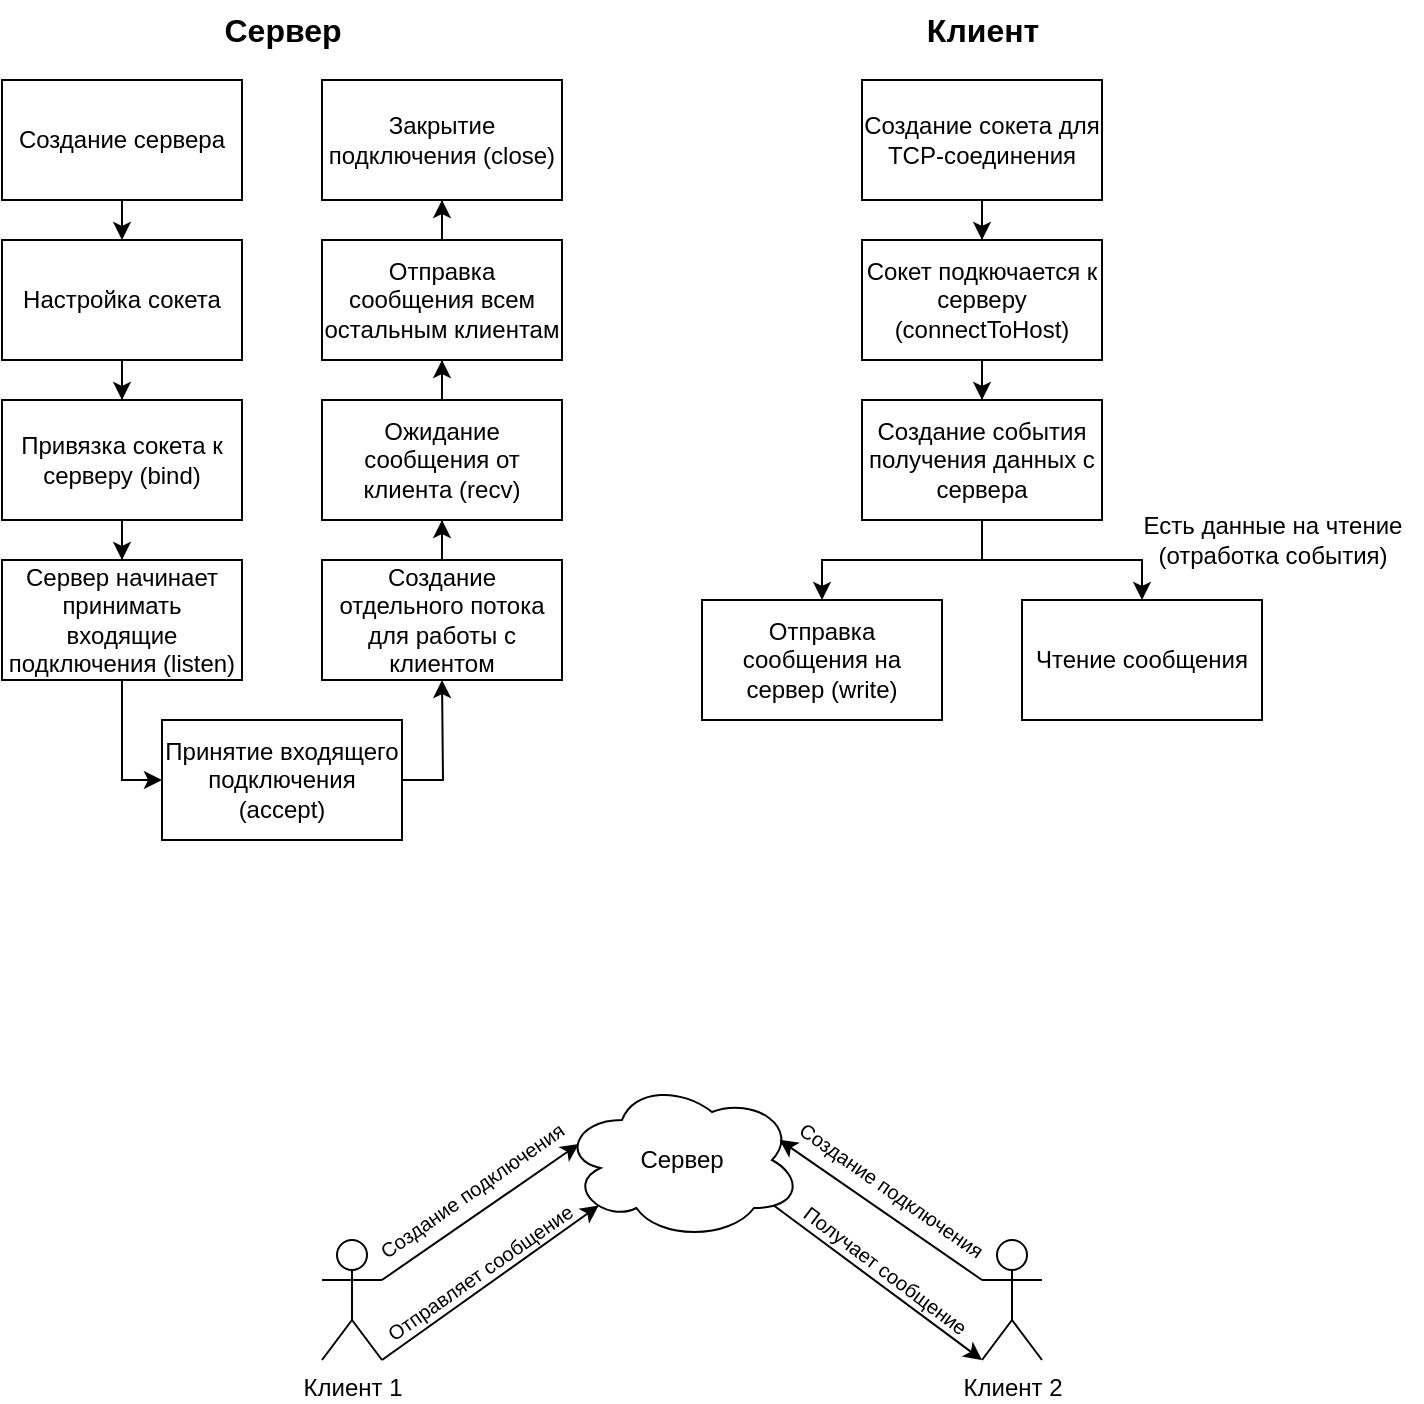 <mxfile version="24.7.17">
  <diagram name="Page-1" id="0MLpGY198FT-PRymO74k">
    <mxGraphModel dx="803" dy="482" grid="1" gridSize="10" guides="1" tooltips="1" connect="1" arrows="1" fold="1" page="1" pageScale="1" pageWidth="1169" pageHeight="827" math="0" shadow="0">
      <root>
        <mxCell id="0" />
        <mxCell id="1" parent="0" />
        <mxCell id="0A1cs9edvADzwp7JMRT6-33" value="" style="group" vertex="1" connectable="0" parent="1">
          <mxGeometry x="390" width="360" height="360" as="geometry" />
        </mxCell>
        <mxCell id="0A1cs9edvADzwp7JMRT6-21" value="&lt;b style=&quot;font-size: 16px;&quot;&gt;Клиент&lt;/b&gt;" style="text;html=1;align=center;verticalAlign=middle;resizable=0;points=[];autosize=1;strokeColor=none;fillColor=none;" vertex="1" parent="0A1cs9edvADzwp7JMRT6-33">
          <mxGeometry x="100" width="80" height="30" as="geometry" />
        </mxCell>
        <mxCell id="0A1cs9edvADzwp7JMRT6-28" style="edgeStyle=orthogonalEdgeStyle;rounded=0;orthogonalLoop=1;jettySize=auto;html=1;entryX=0.5;entryY=0;entryDx=0;entryDy=0;" edge="1" parent="0A1cs9edvADzwp7JMRT6-33" source="0A1cs9edvADzwp7JMRT6-22" target="0A1cs9edvADzwp7JMRT6-23">
          <mxGeometry relative="1" as="geometry" />
        </mxCell>
        <mxCell id="0A1cs9edvADzwp7JMRT6-22" value="Создание сокета для TCP-соединения" style="rounded=0;whiteSpace=wrap;html=1;" vertex="1" parent="0A1cs9edvADzwp7JMRT6-33">
          <mxGeometry x="80" y="40" width="120" height="60" as="geometry" />
        </mxCell>
        <mxCell id="0A1cs9edvADzwp7JMRT6-29" style="edgeStyle=orthogonalEdgeStyle;rounded=0;orthogonalLoop=1;jettySize=auto;html=1;entryX=0.5;entryY=0;entryDx=0;entryDy=0;" edge="1" parent="0A1cs9edvADzwp7JMRT6-33" source="0A1cs9edvADzwp7JMRT6-23" target="0A1cs9edvADzwp7JMRT6-25">
          <mxGeometry relative="1" as="geometry" />
        </mxCell>
        <mxCell id="0A1cs9edvADzwp7JMRT6-23" value="Сокет подкючается к серверу (connectToHost)" style="rounded=0;whiteSpace=wrap;html=1;" vertex="1" parent="0A1cs9edvADzwp7JMRT6-33">
          <mxGeometry x="80" y="120" width="120" height="60" as="geometry" />
        </mxCell>
        <mxCell id="0A1cs9edvADzwp7JMRT6-30" style="edgeStyle=orthogonalEdgeStyle;rounded=0;orthogonalLoop=1;jettySize=auto;html=1;entryX=0.5;entryY=0;entryDx=0;entryDy=0;" edge="1" parent="0A1cs9edvADzwp7JMRT6-33" source="0A1cs9edvADzwp7JMRT6-25" target="0A1cs9edvADzwp7JMRT6-26">
          <mxGeometry relative="1" as="geometry" />
        </mxCell>
        <mxCell id="0A1cs9edvADzwp7JMRT6-31" style="edgeStyle=orthogonalEdgeStyle;rounded=0;orthogonalLoop=1;jettySize=auto;html=1;entryX=0.5;entryY=0;entryDx=0;entryDy=0;" edge="1" parent="0A1cs9edvADzwp7JMRT6-33" source="0A1cs9edvADzwp7JMRT6-25" target="0A1cs9edvADzwp7JMRT6-27">
          <mxGeometry relative="1" as="geometry" />
        </mxCell>
        <mxCell id="0A1cs9edvADzwp7JMRT6-25" value="Создание события получения данных с сервера" style="rounded=0;whiteSpace=wrap;html=1;" vertex="1" parent="0A1cs9edvADzwp7JMRT6-33">
          <mxGeometry x="80" y="200" width="120" height="60" as="geometry" />
        </mxCell>
        <mxCell id="0A1cs9edvADzwp7JMRT6-26" value="Отправка сообщения на сервер (write)" style="rounded=0;whiteSpace=wrap;html=1;" vertex="1" parent="0A1cs9edvADzwp7JMRT6-33">
          <mxGeometry y="300" width="120" height="60" as="geometry" />
        </mxCell>
        <mxCell id="0A1cs9edvADzwp7JMRT6-27" value="Чтение сообщения" style="rounded=0;whiteSpace=wrap;html=1;" vertex="1" parent="0A1cs9edvADzwp7JMRT6-33">
          <mxGeometry x="160" y="300" width="120" height="60" as="geometry" />
        </mxCell>
        <mxCell id="0A1cs9edvADzwp7JMRT6-32" value="Есть данные на чтение&lt;div&gt;(отработка события)&lt;/div&gt;" style="text;html=1;align=center;verticalAlign=middle;resizable=0;points=[];autosize=1;strokeColor=none;fillColor=none;" vertex="1" parent="0A1cs9edvADzwp7JMRT6-33">
          <mxGeometry x="210" y="250" width="150" height="40" as="geometry" />
        </mxCell>
        <mxCell id="0A1cs9edvADzwp7JMRT6-41" value="" style="group" vertex="1" connectable="0" parent="1">
          <mxGeometry x="40" width="280" height="420" as="geometry" />
        </mxCell>
        <mxCell id="0A1cs9edvADzwp7JMRT6-3" value="&lt;b style=&quot;font-size: 16px;&quot;&gt;Сервер&lt;/b&gt;" style="text;html=1;align=center;verticalAlign=middle;resizable=0;points=[];autosize=1;strokeColor=none;fillColor=none;" vertex="1" parent="0A1cs9edvADzwp7JMRT6-41">
          <mxGeometry x="100" width="80" height="30" as="geometry" />
        </mxCell>
        <mxCell id="0A1cs9edvADzwp7JMRT6-13" style="edgeStyle=orthogonalEdgeStyle;rounded=0;orthogonalLoop=1;jettySize=auto;html=1;exitX=0.5;exitY=1;exitDx=0;exitDy=0;entryX=0.5;entryY=0;entryDx=0;entryDy=0;" edge="1" parent="0A1cs9edvADzwp7JMRT6-41" source="0A1cs9edvADzwp7JMRT6-4" target="0A1cs9edvADzwp7JMRT6-5">
          <mxGeometry relative="1" as="geometry" />
        </mxCell>
        <mxCell id="0A1cs9edvADzwp7JMRT6-4" value="Создание сервера" style="rounded=0;whiteSpace=wrap;html=1;" vertex="1" parent="0A1cs9edvADzwp7JMRT6-41">
          <mxGeometry y="40" width="120" height="60" as="geometry" />
        </mxCell>
        <mxCell id="0A1cs9edvADzwp7JMRT6-14" style="edgeStyle=orthogonalEdgeStyle;rounded=0;orthogonalLoop=1;jettySize=auto;html=1;entryX=0.5;entryY=0;entryDx=0;entryDy=0;" edge="1" parent="0A1cs9edvADzwp7JMRT6-41" source="0A1cs9edvADzwp7JMRT6-5" target="0A1cs9edvADzwp7JMRT6-6">
          <mxGeometry relative="1" as="geometry" />
        </mxCell>
        <mxCell id="0A1cs9edvADzwp7JMRT6-5" value="Настройка сокета" style="rounded=0;whiteSpace=wrap;html=1;" vertex="1" parent="0A1cs9edvADzwp7JMRT6-41">
          <mxGeometry y="120" width="120" height="60" as="geometry" />
        </mxCell>
        <mxCell id="0A1cs9edvADzwp7JMRT6-15" style="edgeStyle=orthogonalEdgeStyle;rounded=0;orthogonalLoop=1;jettySize=auto;html=1;entryX=0.5;entryY=0;entryDx=0;entryDy=0;" edge="1" parent="0A1cs9edvADzwp7JMRT6-41" source="0A1cs9edvADzwp7JMRT6-6" target="0A1cs9edvADzwp7JMRT6-7">
          <mxGeometry relative="1" as="geometry" />
        </mxCell>
        <mxCell id="0A1cs9edvADzwp7JMRT6-6" value="Привязка сокета к серверу (bind)" style="rounded=0;whiteSpace=wrap;html=1;" vertex="1" parent="0A1cs9edvADzwp7JMRT6-41">
          <mxGeometry y="200" width="120" height="60" as="geometry" />
        </mxCell>
        <mxCell id="0A1cs9edvADzwp7JMRT6-35" style="edgeStyle=orthogonalEdgeStyle;rounded=0;orthogonalLoop=1;jettySize=auto;html=1;entryX=0;entryY=0.5;entryDx=0;entryDy=0;" edge="1" parent="0A1cs9edvADzwp7JMRT6-41" source="0A1cs9edvADzwp7JMRT6-7" target="0A1cs9edvADzwp7JMRT6-8">
          <mxGeometry relative="1" as="geometry" />
        </mxCell>
        <mxCell id="0A1cs9edvADzwp7JMRT6-7" value="Сервер начинает принимать входящие подключения (listen)" style="rounded=0;whiteSpace=wrap;html=1;" vertex="1" parent="0A1cs9edvADzwp7JMRT6-41">
          <mxGeometry y="280" width="120" height="60" as="geometry" />
        </mxCell>
        <mxCell id="0A1cs9edvADzwp7JMRT6-37" style="edgeStyle=orthogonalEdgeStyle;rounded=0;orthogonalLoop=1;jettySize=auto;html=1;" edge="1" parent="0A1cs9edvADzwp7JMRT6-41" source="0A1cs9edvADzwp7JMRT6-8">
          <mxGeometry relative="1" as="geometry">
            <mxPoint x="220" y="340" as="targetPoint" />
          </mxGeometry>
        </mxCell>
        <mxCell id="0A1cs9edvADzwp7JMRT6-8" value="Принятие входящего подключения (accept)" style="rounded=0;whiteSpace=wrap;html=1;" vertex="1" parent="0A1cs9edvADzwp7JMRT6-41">
          <mxGeometry x="80" y="360" width="120" height="60" as="geometry" />
        </mxCell>
        <mxCell id="0A1cs9edvADzwp7JMRT6-39" style="edgeStyle=orthogonalEdgeStyle;rounded=0;orthogonalLoop=1;jettySize=auto;html=1;entryX=0.5;entryY=1;entryDx=0;entryDy=0;" edge="1" parent="0A1cs9edvADzwp7JMRT6-41" source="0A1cs9edvADzwp7JMRT6-9" target="0A1cs9edvADzwp7JMRT6-10">
          <mxGeometry relative="1" as="geometry" />
        </mxCell>
        <mxCell id="0A1cs9edvADzwp7JMRT6-9" value="Ожидание сообщения от клиента (recv)" style="rounded=0;whiteSpace=wrap;html=1;" vertex="1" parent="0A1cs9edvADzwp7JMRT6-41">
          <mxGeometry x="160" y="200" width="120" height="60" as="geometry" />
        </mxCell>
        <mxCell id="0A1cs9edvADzwp7JMRT6-40" style="edgeStyle=orthogonalEdgeStyle;rounded=0;orthogonalLoop=1;jettySize=auto;html=1;entryX=0.5;entryY=1;entryDx=0;entryDy=0;" edge="1" parent="0A1cs9edvADzwp7JMRT6-41" source="0A1cs9edvADzwp7JMRT6-10" target="0A1cs9edvADzwp7JMRT6-11">
          <mxGeometry relative="1" as="geometry" />
        </mxCell>
        <mxCell id="0A1cs9edvADzwp7JMRT6-10" value="Отправка сообщения всем остальным клиентам" style="rounded=0;whiteSpace=wrap;html=1;" vertex="1" parent="0A1cs9edvADzwp7JMRT6-41">
          <mxGeometry x="160" y="120" width="120" height="60" as="geometry" />
        </mxCell>
        <mxCell id="0A1cs9edvADzwp7JMRT6-11" value="Закрытие подключения (close)" style="rounded=0;whiteSpace=wrap;html=1;" vertex="1" parent="0A1cs9edvADzwp7JMRT6-41">
          <mxGeometry x="160" y="40" width="120" height="60" as="geometry" />
        </mxCell>
        <mxCell id="0A1cs9edvADzwp7JMRT6-38" style="edgeStyle=orthogonalEdgeStyle;rounded=0;orthogonalLoop=1;jettySize=auto;html=1;entryX=0.5;entryY=1;entryDx=0;entryDy=0;" edge="1" parent="0A1cs9edvADzwp7JMRT6-41" source="0A1cs9edvADzwp7JMRT6-12" target="0A1cs9edvADzwp7JMRT6-9">
          <mxGeometry relative="1" as="geometry" />
        </mxCell>
        <mxCell id="0A1cs9edvADzwp7JMRT6-12" value="Создание отдельного потока для работы с клиентом" style="rounded=0;whiteSpace=wrap;html=1;" vertex="1" parent="0A1cs9edvADzwp7JMRT6-41">
          <mxGeometry x="160" y="280" width="120" height="60" as="geometry" />
        </mxCell>
        <mxCell id="0A1cs9edvADzwp7JMRT6-55" value="" style="group" vertex="1" connectable="0" parent="1">
          <mxGeometry x="200" y="540" width="360" height="146.098" as="geometry" />
        </mxCell>
        <mxCell id="0A1cs9edvADzwp7JMRT6-42" value="К&lt;span style=&quot;background-color: initial;&quot;&gt;лиент 1&lt;/span&gt;" style="shape=umlActor;verticalLabelPosition=bottom;verticalAlign=top;html=1;outlineConnect=0;" vertex="1" parent="0A1cs9edvADzwp7JMRT6-55">
          <mxGeometry y="80" width="30" height="60" as="geometry" />
        </mxCell>
        <mxCell id="0A1cs9edvADzwp7JMRT6-53" style="rounded=0;orthogonalLoop=1;jettySize=auto;html=1;entryX=0;entryY=1;entryDx=0;entryDy=0;entryPerimeter=0;exitX=0.884;exitY=0.786;exitDx=0;exitDy=0;exitPerimeter=0;" edge="1" parent="0A1cs9edvADzwp7JMRT6-55" source="0A1cs9edvADzwp7JMRT6-44" target="0A1cs9edvADzwp7JMRT6-43">
          <mxGeometry relative="1" as="geometry">
            <mxPoint x="240" y="90" as="sourcePoint" />
          </mxGeometry>
        </mxCell>
        <mxCell id="0A1cs9edvADzwp7JMRT6-43" value="Клиент 2" style="shape=umlActor;verticalLabelPosition=bottom;verticalAlign=top;html=1;outlineConnect=0;" vertex="1" parent="0A1cs9edvADzwp7JMRT6-55">
          <mxGeometry x="330" y="80" width="30" height="60" as="geometry" />
        </mxCell>
        <mxCell id="0A1cs9edvADzwp7JMRT6-44" value="Сервер" style="ellipse;shape=cloud;whiteSpace=wrap;html=1;" vertex="1" parent="0A1cs9edvADzwp7JMRT6-55">
          <mxGeometry x="120" width="120" height="80" as="geometry" />
        </mxCell>
        <mxCell id="0A1cs9edvADzwp7JMRT6-45" value="" style="endArrow=classic;html=1;rounded=0;entryX=0.07;entryY=0.4;entryDx=0;entryDy=0;entryPerimeter=0;exitX=1;exitY=0.333;exitDx=0;exitDy=0;exitPerimeter=0;" edge="1" parent="0A1cs9edvADzwp7JMRT6-55" source="0A1cs9edvADzwp7JMRT6-42" target="0A1cs9edvADzwp7JMRT6-44">
          <mxGeometry width="50" height="50" relative="1" as="geometry">
            <mxPoint x="-50" y="110" as="sourcePoint" />
            <mxPoint y="60" as="targetPoint" />
          </mxGeometry>
        </mxCell>
        <mxCell id="0A1cs9edvADzwp7JMRT6-46" value="Создание подключения" style="text;html=1;align=center;verticalAlign=middle;whiteSpace=wrap;rounded=0;rotation=325;fontSize=10;" vertex="1" parent="0A1cs9edvADzwp7JMRT6-55">
          <mxGeometry x="10" y="40" width="130" height="30" as="geometry" />
        </mxCell>
        <mxCell id="0A1cs9edvADzwp7JMRT6-48" style="rounded=0;orthogonalLoop=1;jettySize=auto;html=1;entryX=0.906;entryY=0.374;entryDx=0;entryDy=0;entryPerimeter=0;exitX=0;exitY=0.333;exitDx=0;exitDy=0;exitPerimeter=0;" edge="1" parent="0A1cs9edvADzwp7JMRT6-55" source="0A1cs9edvADzwp7JMRT6-43" target="0A1cs9edvADzwp7JMRT6-44">
          <mxGeometry relative="1" as="geometry" />
        </mxCell>
        <mxCell id="0A1cs9edvADzwp7JMRT6-49" value="Создание подключения" style="text;html=1;align=center;verticalAlign=middle;whiteSpace=wrap;rounded=0;rotation=35;fontSize=10;" vertex="1" parent="0A1cs9edvADzwp7JMRT6-55">
          <mxGeometry x="220" y="40" width="130" height="30" as="geometry" />
        </mxCell>
        <mxCell id="0A1cs9edvADzwp7JMRT6-51" style="rounded=0;orthogonalLoop=1;jettySize=auto;html=1;entryX=0.153;entryY=0.785;entryDx=0;entryDy=0;entryPerimeter=0;exitX=1;exitY=1;exitDx=0;exitDy=0;exitPerimeter=0;" edge="1" parent="0A1cs9edvADzwp7JMRT6-55" source="0A1cs9edvADzwp7JMRT6-42" target="0A1cs9edvADzwp7JMRT6-44">
          <mxGeometry relative="1" as="geometry" />
        </mxCell>
        <mxCell id="0A1cs9edvADzwp7JMRT6-52" value="Отправляет сообщение" style="text;html=1;align=center;verticalAlign=middle;whiteSpace=wrap;rounded=0;rotation=325;fontSize=10;" vertex="1" parent="0A1cs9edvADzwp7JMRT6-55">
          <mxGeometry x="14" y="81" width="130" height="30" as="geometry" />
        </mxCell>
        <mxCell id="0A1cs9edvADzwp7JMRT6-54" value="Получает сообщение" style="text;html=1;align=center;verticalAlign=middle;whiteSpace=wrap;rounded=0;rotation=37;fontSize=10;" vertex="1" parent="0A1cs9edvADzwp7JMRT6-55">
          <mxGeometry x="217" y="80" width="130" height="30" as="geometry" />
        </mxCell>
      </root>
    </mxGraphModel>
  </diagram>
</mxfile>
